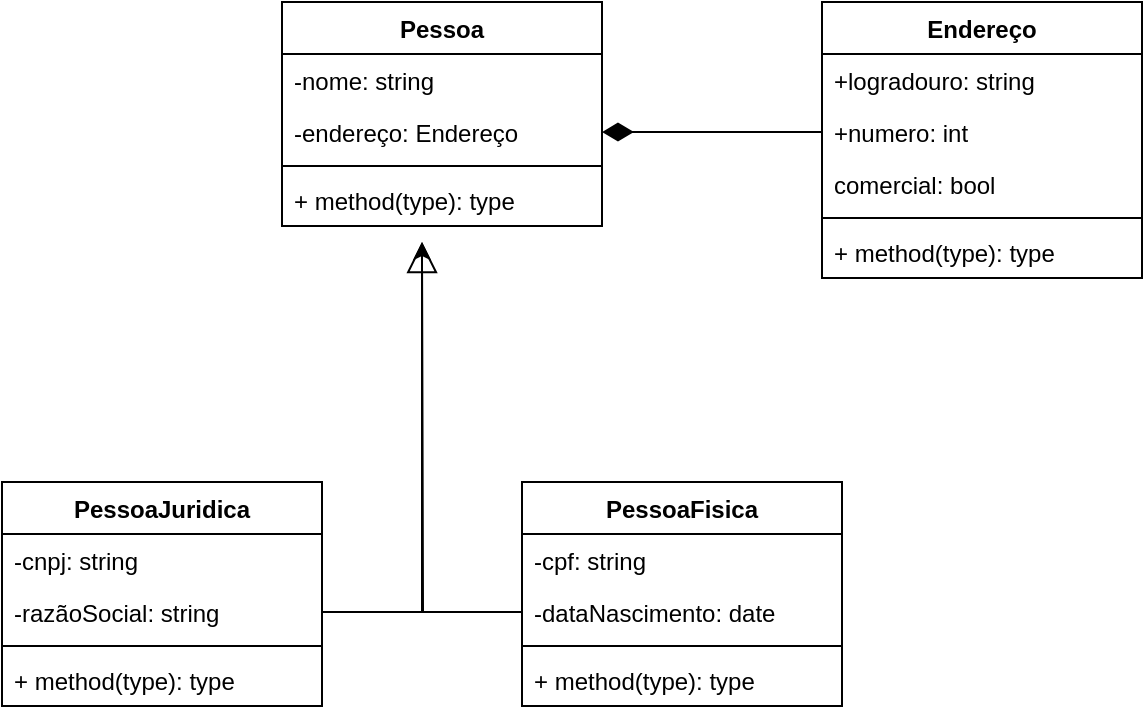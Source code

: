 <mxfile version="20.6.2" type="device"><diagram id="bumjnTYr9erdSiLQoePp" name="Página-1"><mxGraphModel dx="765" dy="452" grid="1" gridSize="10" guides="1" tooltips="1" connect="1" arrows="1" fold="1" page="1" pageScale="1" pageWidth="1169" pageHeight="827" math="0" shadow="0"><root><mxCell id="0"/><mxCell id="1" parent="0"/><mxCell id="VoBcyinIopRIUj2qeLVB-1" value="PessoaJuridica" style="swimlane;fontStyle=1;align=center;verticalAlign=top;childLayout=stackLayout;horizontal=1;startSize=26;horizontalStack=0;resizeParent=1;resizeParentMax=0;resizeLast=0;collapsible=1;marginBottom=0;" vertex="1" parent="1"><mxGeometry x="140" y="320" width="160" height="112" as="geometry"/></mxCell><mxCell id="VoBcyinIopRIUj2qeLVB-23" value="-cnpj: string" style="text;strokeColor=none;fillColor=none;align=left;verticalAlign=top;spacingLeft=4;spacingRight=4;overflow=hidden;rotatable=0;points=[[0,0.5],[1,0.5]];portConstraint=eastwest;" vertex="1" parent="VoBcyinIopRIUj2qeLVB-1"><mxGeometry y="26" width="160" height="26" as="geometry"/></mxCell><mxCell id="VoBcyinIopRIUj2qeLVB-24" value="-razãoSocial: string" style="text;strokeColor=none;fillColor=none;align=left;verticalAlign=top;spacingLeft=4;spacingRight=4;overflow=hidden;rotatable=0;points=[[0,0.5],[1,0.5]];portConstraint=eastwest;" vertex="1" parent="VoBcyinIopRIUj2qeLVB-1"><mxGeometry y="52" width="160" height="26" as="geometry"/></mxCell><mxCell id="VoBcyinIopRIUj2qeLVB-3" value="" style="line;strokeWidth=1;fillColor=none;align=left;verticalAlign=middle;spacingTop=-1;spacingLeft=3;spacingRight=3;rotatable=0;labelPosition=right;points=[];portConstraint=eastwest;strokeColor=inherit;" vertex="1" parent="VoBcyinIopRIUj2qeLVB-1"><mxGeometry y="78" width="160" height="8" as="geometry"/></mxCell><mxCell id="VoBcyinIopRIUj2qeLVB-4" value="+ method(type): type" style="text;strokeColor=none;fillColor=none;align=left;verticalAlign=top;spacingLeft=4;spacingRight=4;overflow=hidden;rotatable=0;points=[[0,0.5],[1,0.5]];portConstraint=eastwest;" vertex="1" parent="VoBcyinIopRIUj2qeLVB-1"><mxGeometry y="86" width="160" height="26" as="geometry"/></mxCell><mxCell id="VoBcyinIopRIUj2qeLVB-16" value="PessoaFisica" style="swimlane;fontStyle=1;align=center;verticalAlign=top;childLayout=stackLayout;horizontal=1;startSize=26;horizontalStack=0;resizeParent=1;resizeParentMax=0;resizeLast=0;collapsible=1;marginBottom=0;" vertex="1" parent="1"><mxGeometry x="400" y="320" width="160" height="112" as="geometry"/></mxCell><mxCell id="VoBcyinIopRIUj2qeLVB-21" value="-cpf: string" style="text;strokeColor=none;fillColor=none;align=left;verticalAlign=top;spacingLeft=4;spacingRight=4;overflow=hidden;rotatable=0;points=[[0,0.5],[1,0.5]];portConstraint=eastwest;" vertex="1" parent="VoBcyinIopRIUj2qeLVB-16"><mxGeometry y="26" width="160" height="26" as="geometry"/></mxCell><mxCell id="VoBcyinIopRIUj2qeLVB-22" value="-dataNascimento: date" style="text;strokeColor=none;fillColor=none;align=left;verticalAlign=top;spacingLeft=4;spacingRight=4;overflow=hidden;rotatable=0;points=[[0,0.5],[1,0.5]];portConstraint=eastwest;" vertex="1" parent="VoBcyinIopRIUj2qeLVB-16"><mxGeometry y="52" width="160" height="26" as="geometry"/></mxCell><mxCell id="VoBcyinIopRIUj2qeLVB-18" value="" style="line;strokeWidth=1;fillColor=none;align=left;verticalAlign=middle;spacingTop=-1;spacingLeft=3;spacingRight=3;rotatable=0;labelPosition=right;points=[];portConstraint=eastwest;strokeColor=inherit;" vertex="1" parent="VoBcyinIopRIUj2qeLVB-16"><mxGeometry y="78" width="160" height="8" as="geometry"/></mxCell><mxCell id="VoBcyinIopRIUj2qeLVB-19" value="+ method(type): type" style="text;strokeColor=none;fillColor=none;align=left;verticalAlign=top;spacingLeft=4;spacingRight=4;overflow=hidden;rotatable=0;points=[[0,0.5],[1,0.5]];portConstraint=eastwest;" vertex="1" parent="VoBcyinIopRIUj2qeLVB-16"><mxGeometry y="86" width="160" height="26" as="geometry"/></mxCell><mxCell id="VoBcyinIopRIUj2qeLVB-25" value="Pessoa" style="swimlane;fontStyle=1;align=center;verticalAlign=top;childLayout=stackLayout;horizontal=1;startSize=26;horizontalStack=0;resizeParent=1;resizeParentMax=0;resizeLast=0;collapsible=1;marginBottom=0;" vertex="1" parent="1"><mxGeometry x="280" y="80" width="160" height="112" as="geometry"/></mxCell><mxCell id="VoBcyinIopRIUj2qeLVB-26" value="-nome: string" style="text;strokeColor=none;fillColor=none;align=left;verticalAlign=top;spacingLeft=4;spacingRight=4;overflow=hidden;rotatable=0;points=[[0,0.5],[1,0.5]];portConstraint=eastwest;" vertex="1" parent="VoBcyinIopRIUj2qeLVB-25"><mxGeometry y="26" width="160" height="26" as="geometry"/></mxCell><mxCell id="VoBcyinIopRIUj2qeLVB-33" value="-endereço: Endereço" style="text;strokeColor=none;fillColor=none;align=left;verticalAlign=top;spacingLeft=4;spacingRight=4;overflow=hidden;rotatable=0;points=[[0,0.5],[1,0.5]];portConstraint=eastwest;" vertex="1" parent="VoBcyinIopRIUj2qeLVB-25"><mxGeometry y="52" width="160" height="26" as="geometry"/></mxCell><mxCell id="VoBcyinIopRIUj2qeLVB-29" value="" style="line;strokeWidth=1;fillColor=none;align=left;verticalAlign=middle;spacingTop=-1;spacingLeft=3;spacingRight=3;rotatable=0;labelPosition=right;points=[];portConstraint=eastwest;strokeColor=inherit;" vertex="1" parent="VoBcyinIopRIUj2qeLVB-25"><mxGeometry y="78" width="160" height="8" as="geometry"/></mxCell><mxCell id="VoBcyinIopRIUj2qeLVB-30" value="+ method(type): type" style="text;strokeColor=none;fillColor=none;align=left;verticalAlign=top;spacingLeft=4;spacingRight=4;overflow=hidden;rotatable=0;points=[[0,0.5],[1,0.5]];portConstraint=eastwest;" vertex="1" parent="VoBcyinIopRIUj2qeLVB-25"><mxGeometry y="86" width="160" height="26" as="geometry"/></mxCell><mxCell id="VoBcyinIopRIUj2qeLVB-34" value="" style="edgeStyle=orthogonalEdgeStyle;rounded=0;orthogonalLoop=1;jettySize=auto;html=1;" edge="1" parent="1" source="VoBcyinIopRIUj2qeLVB-24"><mxGeometry relative="1" as="geometry"><mxPoint x="350" y="200" as="targetPoint"/><Array as="points"><mxPoint x="350" y="385"/><mxPoint x="350" y="200"/></Array></mxGeometry></mxCell><mxCell id="VoBcyinIopRIUj2qeLVB-36" value="" style="edgeStyle=orthogonalEdgeStyle;rounded=0;orthogonalLoop=1;jettySize=auto;html=1;endArrow=block;endFill=0;endSize=13;" edge="1" parent="1" source="VoBcyinIopRIUj2qeLVB-22"><mxGeometry relative="1" as="geometry"><mxPoint x="350" y="200" as="targetPoint"/></mxGeometry></mxCell><mxCell id="VoBcyinIopRIUj2qeLVB-37" value="Endereço" style="swimlane;fontStyle=1;align=center;verticalAlign=top;childLayout=stackLayout;horizontal=1;startSize=26;horizontalStack=0;resizeParent=1;resizeParentMax=0;resizeLast=0;collapsible=1;marginBottom=0;" vertex="1" parent="1"><mxGeometry x="550" y="80" width="160" height="138" as="geometry"/></mxCell><mxCell id="VoBcyinIopRIUj2qeLVB-38" value="+logradouro: string" style="text;strokeColor=none;fillColor=none;align=left;verticalAlign=top;spacingLeft=4;spacingRight=4;overflow=hidden;rotatable=0;points=[[0,0.5],[1,0.5]];portConstraint=eastwest;" vertex="1" parent="VoBcyinIopRIUj2qeLVB-37"><mxGeometry y="26" width="160" height="26" as="geometry"/></mxCell><mxCell id="VoBcyinIopRIUj2qeLVB-39" value="+numero: int" style="text;strokeColor=none;fillColor=none;align=left;verticalAlign=top;spacingLeft=4;spacingRight=4;overflow=hidden;rotatable=0;points=[[0,0.5],[1,0.5]];portConstraint=eastwest;" vertex="1" parent="VoBcyinIopRIUj2qeLVB-37"><mxGeometry y="52" width="160" height="26" as="geometry"/></mxCell><mxCell id="VoBcyinIopRIUj2qeLVB-42" value="comercial: bool" style="text;strokeColor=none;fillColor=none;align=left;verticalAlign=top;spacingLeft=4;spacingRight=4;overflow=hidden;rotatable=0;points=[[0,0.5],[1,0.5]];portConstraint=eastwest;" vertex="1" parent="VoBcyinIopRIUj2qeLVB-37"><mxGeometry y="78" width="160" height="26" as="geometry"/></mxCell><mxCell id="VoBcyinIopRIUj2qeLVB-40" value="" style="line;strokeWidth=1;fillColor=none;align=left;verticalAlign=middle;spacingTop=-1;spacingLeft=3;spacingRight=3;rotatable=0;labelPosition=right;points=[];portConstraint=eastwest;strokeColor=inherit;" vertex="1" parent="VoBcyinIopRIUj2qeLVB-37"><mxGeometry y="104" width="160" height="8" as="geometry"/></mxCell><mxCell id="VoBcyinIopRIUj2qeLVB-41" value="+ method(type): type" style="text;strokeColor=none;fillColor=none;align=left;verticalAlign=top;spacingLeft=4;spacingRight=4;overflow=hidden;rotatable=0;points=[[0,0.5],[1,0.5]];portConstraint=eastwest;" vertex="1" parent="VoBcyinIopRIUj2qeLVB-37"><mxGeometry y="112" width="160" height="26" as="geometry"/></mxCell><mxCell id="VoBcyinIopRIUj2qeLVB-43" value="" style="edgeStyle=orthogonalEdgeStyle;rounded=0;orthogonalLoop=1;jettySize=auto;html=1;endArrow=diamondThin;endFill=1;endSize=13;entryX=1;entryY=0.5;entryDx=0;entryDy=0;" edge="1" parent="1" source="VoBcyinIopRIUj2qeLVB-39" target="VoBcyinIopRIUj2qeLVB-33"><mxGeometry relative="1" as="geometry"/></mxCell></root></mxGraphModel></diagram></mxfile>